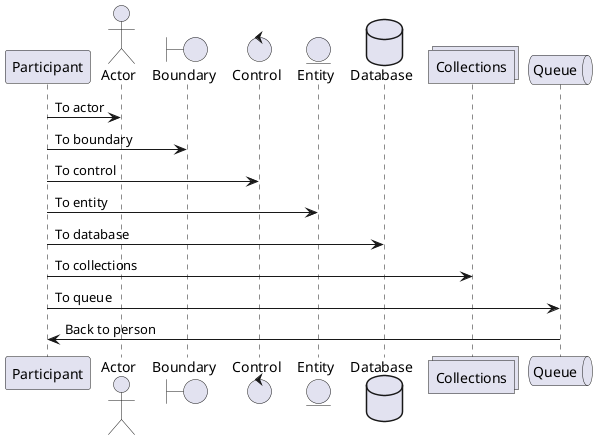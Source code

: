 @startuml
	participant Participant as Foo
	actor       Actor       as Foo1
	boundary    Boundary    as Foo2
	control     Control     as Foo3
	entity      Entity      as Foo4
	database    Database    as Foo5
	collections Collections as Foo6
	queue       Queue       as Foo7

	Foo -> Foo1 : To actor 
	Foo -> Foo2 : To boundary
	Foo -> Foo3 : To control
	Foo -> Foo4 : To entity
	Foo -> Foo5 : To database
	Foo -> Foo6 : To collections
	Foo -> Foo7: To queue

	Foo7 -> Foo: Back to person
@enduml
